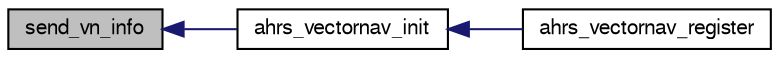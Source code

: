digraph "send_vn_info"
{
  edge [fontname="FreeSans",fontsize="10",labelfontname="FreeSans",labelfontsize="10"];
  node [fontname="FreeSans",fontsize="10",shape=record];
  rankdir="LR";
  Node1 [label="send_vn_info",height=0.2,width=0.4,color="black", fillcolor="grey75", style="filled", fontcolor="black"];
  Node1 -> Node2 [dir="back",color="midnightblue",fontsize="10",style="solid",fontname="FreeSans"];
  Node2 [label="ahrs_vectornav_init",height=0.2,width=0.4,color="black", fillcolor="white", style="filled",URL="$ahrs__vectornav_8h.html#a9bb0623445b9bc979f54088663e1defb",tooltip="Initialize Vectornav struct. "];
  Node2 -> Node3 [dir="back",color="midnightblue",fontsize="10",style="solid",fontname="FreeSans"];
  Node3 [label="ahrs_vectornav_register",height=0.2,width=0.4,color="black", fillcolor="white", style="filled",URL="$ahrs__vectornav__wrapper_8h.html#a67821e4f24335d5924bdb33a11c661e0"];
}

